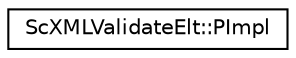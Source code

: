 digraph "Graphical Class Hierarchy"
{
 // LATEX_PDF_SIZE
  edge [fontname="Helvetica",fontsize="10",labelfontname="Helvetica",labelfontsize="10"];
  node [fontname="Helvetica",fontsize="10",shape=record];
  rankdir="LR";
  Node0 [label="ScXMLValidateElt::PImpl",height=0.2,width=0.4,color="black", fillcolor="white", style="filled",URL="$classScXMLValidateElt_1_1PImpl.html",tooltip=" "];
}
